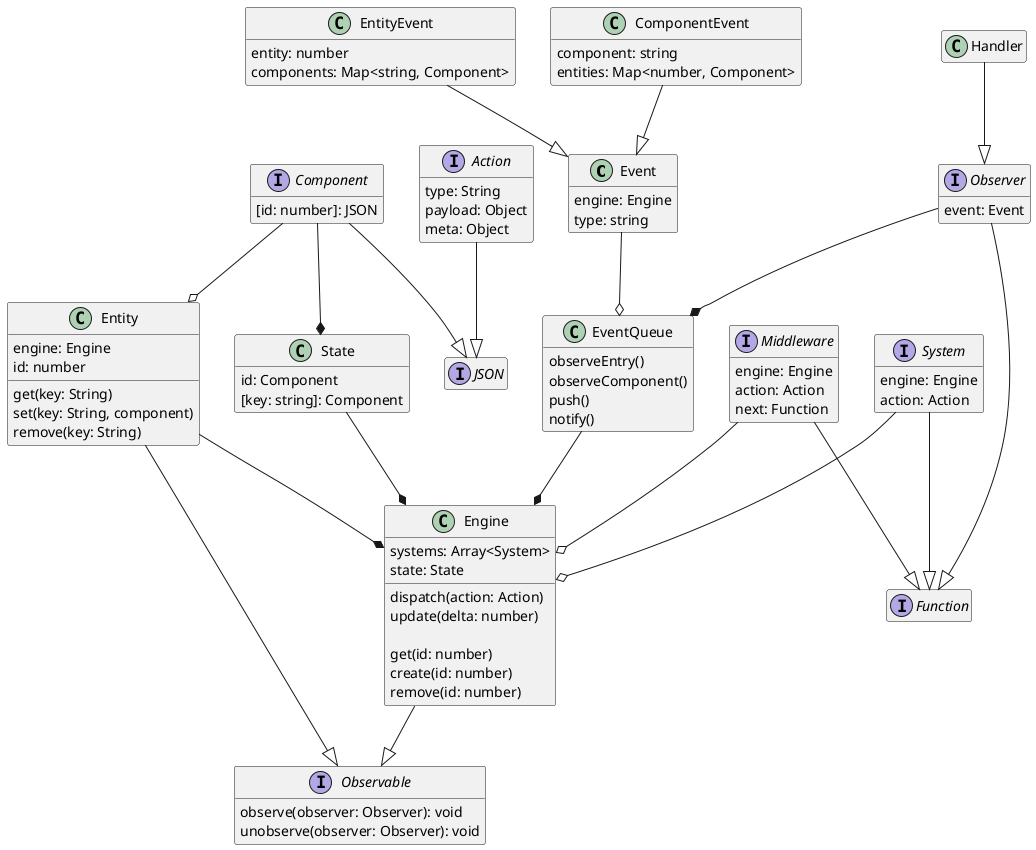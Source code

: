 @startuml

hide empty fields
hide empty methods

class Event {
  engine: Engine
  type: string
}

class ComponentEvent {
  component: string
  entities: Map<number, Component>
}

class EntityEvent {
  entity: number
  components: Map<string, Component>
}

ComponentEvent --|> Event
EntityEvent --|> Event

interface Observable {
  observe(observer: Observer): void
  unobserve(observer: Observer): void
}

interface Action {
  type: String
  payload: Object
  meta: Object
}
interface Component {
  [id: number]: JSON
}
interface JSON

Action --|> JSON
Component --|> JSON

Component --* State

interface Middleware {
  engine: Engine
  action: Action
  next: Function
}
interface System {
  ' Systems should be able to set up events, etc. However I don't suppose
  ' That's system's job.
  engine: Engine
  action: Action
}
interface Observer {
  event: Event
}
interface Function

Middleware --|> Function
System --|> Function
Observer --|> Function

class Handler {
}

Handler --|> Observer

class State {
  id: Component
  [key: string]: Component
}

class Engine {
  ' EventListener add / delete
  ' System add and delete should be done at initalization time
  ' Middleware too
  ' Component too, since Components are managed by the engine.
  systems: Array<System>
  state: State

  dispatch(action: Action)
  update(delta: number)

  get(id: number)
  create(id: number)
  remove(id: number)
}

Middleware --o Engine
System --o Engine
Engine --|> Observable
State --* Engine

class Entity {
  engine: Engine
  id: number
  get(key: String)
  set(key: String, component)
  remove(key: String)
}

Component --o Entity
Entity --* Engine
Entity --|> Observable

class EventQueue {
  observeEntry()
  observeComponent()
  push()
  notify()
}

EventQueue --* Engine
Observer --* EventQueue
Event --o EventQueue



@enduml
